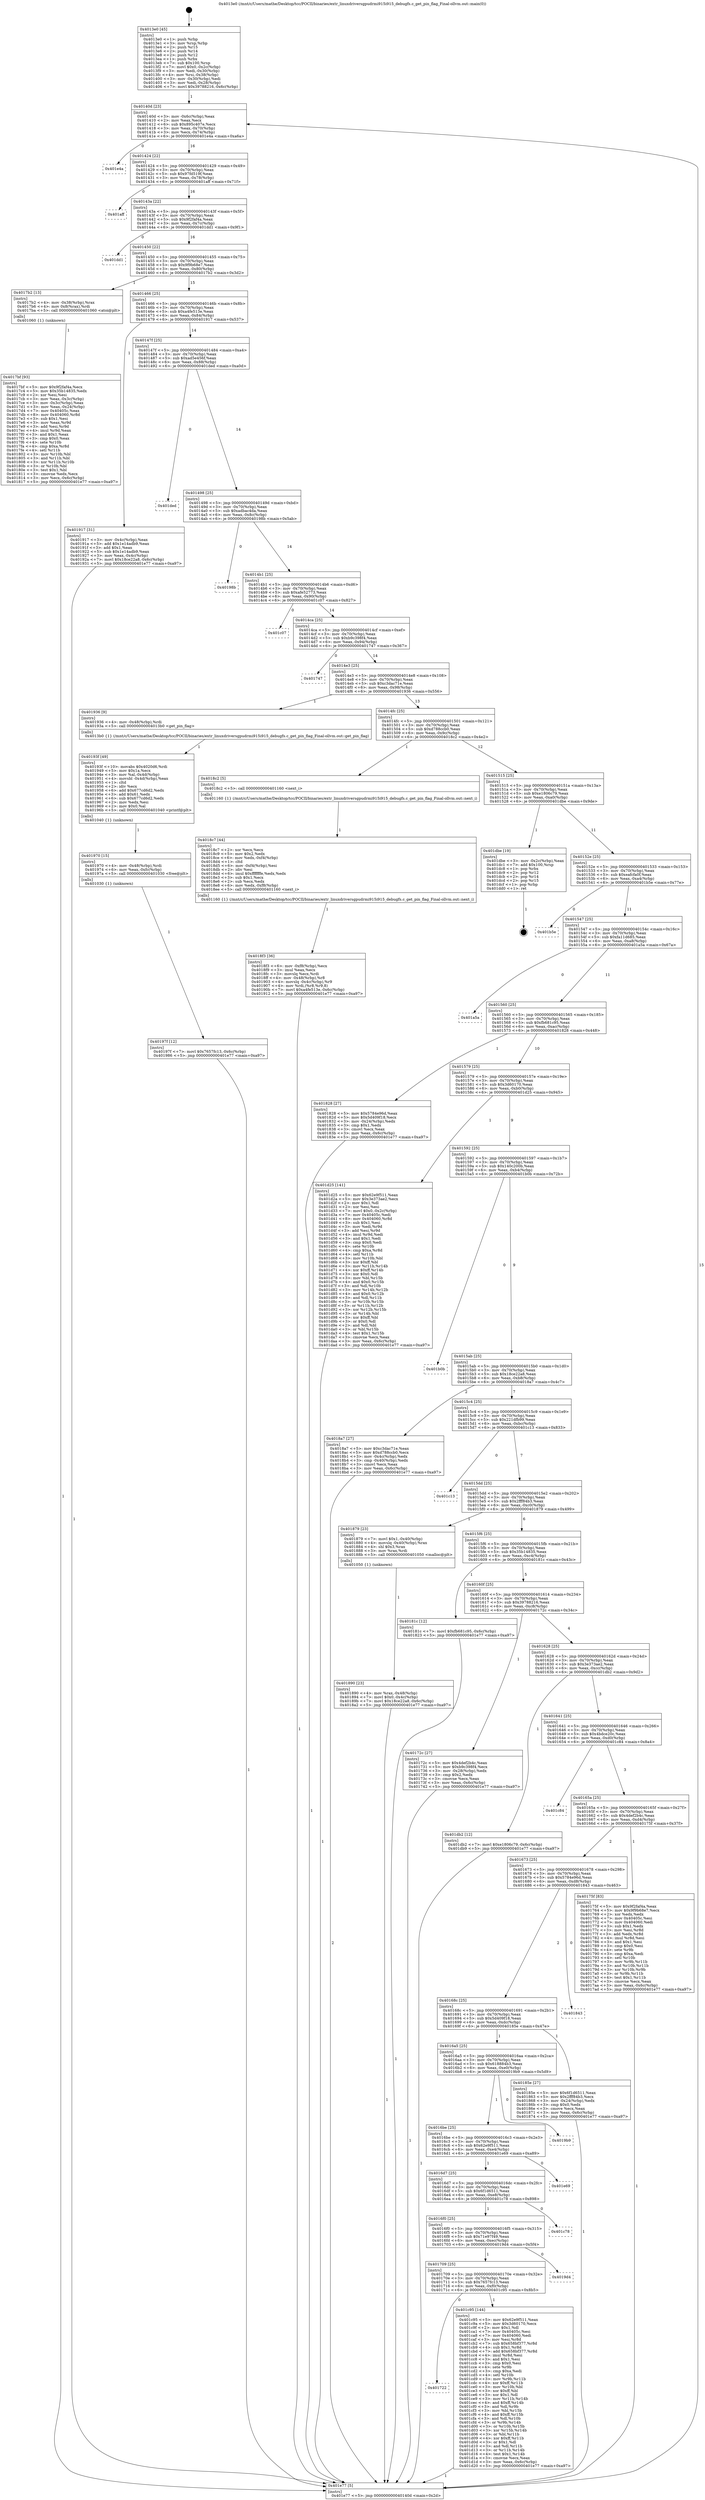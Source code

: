 digraph "0x4013e0" {
  label = "0x4013e0 (/mnt/c/Users/mathe/Desktop/tcc/POCII/binaries/extr_linuxdriversgpudrmi915i915_debugfs.c_get_pin_flag_Final-ollvm.out::main(0))"
  labelloc = "t"
  node[shape=record]

  Entry [label="",width=0.3,height=0.3,shape=circle,fillcolor=black,style=filled]
  "0x40140d" [label="{
     0x40140d [23]\l
     | [instrs]\l
     &nbsp;&nbsp;0x40140d \<+3\>: mov -0x6c(%rbp),%eax\l
     &nbsp;&nbsp;0x401410 \<+2\>: mov %eax,%ecx\l
     &nbsp;&nbsp;0x401412 \<+6\>: sub $0x895c407e,%ecx\l
     &nbsp;&nbsp;0x401418 \<+3\>: mov %eax,-0x70(%rbp)\l
     &nbsp;&nbsp;0x40141b \<+3\>: mov %ecx,-0x74(%rbp)\l
     &nbsp;&nbsp;0x40141e \<+6\>: je 0000000000401e4a \<main+0xa6a\>\l
  }"]
  "0x401e4a" [label="{
     0x401e4a\l
  }", style=dashed]
  "0x401424" [label="{
     0x401424 [22]\l
     | [instrs]\l
     &nbsp;&nbsp;0x401424 \<+5\>: jmp 0000000000401429 \<main+0x49\>\l
     &nbsp;&nbsp;0x401429 \<+3\>: mov -0x70(%rbp),%eax\l
     &nbsp;&nbsp;0x40142c \<+5\>: sub $0x97fd519f,%eax\l
     &nbsp;&nbsp;0x401431 \<+3\>: mov %eax,-0x78(%rbp)\l
     &nbsp;&nbsp;0x401434 \<+6\>: je 0000000000401aff \<main+0x71f\>\l
  }"]
  Exit [label="",width=0.3,height=0.3,shape=circle,fillcolor=black,style=filled,peripheries=2]
  "0x401aff" [label="{
     0x401aff\l
  }", style=dashed]
  "0x40143a" [label="{
     0x40143a [22]\l
     | [instrs]\l
     &nbsp;&nbsp;0x40143a \<+5\>: jmp 000000000040143f \<main+0x5f\>\l
     &nbsp;&nbsp;0x40143f \<+3\>: mov -0x70(%rbp),%eax\l
     &nbsp;&nbsp;0x401442 \<+5\>: sub $0x9f2faf4a,%eax\l
     &nbsp;&nbsp;0x401447 \<+3\>: mov %eax,-0x7c(%rbp)\l
     &nbsp;&nbsp;0x40144a \<+6\>: je 0000000000401dd1 \<main+0x9f1\>\l
  }"]
  "0x401722" [label="{
     0x401722\l
  }", style=dashed]
  "0x401dd1" [label="{
     0x401dd1\l
  }", style=dashed]
  "0x401450" [label="{
     0x401450 [22]\l
     | [instrs]\l
     &nbsp;&nbsp;0x401450 \<+5\>: jmp 0000000000401455 \<main+0x75\>\l
     &nbsp;&nbsp;0x401455 \<+3\>: mov -0x70(%rbp),%eax\l
     &nbsp;&nbsp;0x401458 \<+5\>: sub $0x9f9b68e7,%eax\l
     &nbsp;&nbsp;0x40145d \<+3\>: mov %eax,-0x80(%rbp)\l
     &nbsp;&nbsp;0x401460 \<+6\>: je 00000000004017b2 \<main+0x3d2\>\l
  }"]
  "0x401c95" [label="{
     0x401c95 [144]\l
     | [instrs]\l
     &nbsp;&nbsp;0x401c95 \<+5\>: mov $0x62e9f511,%eax\l
     &nbsp;&nbsp;0x401c9a \<+5\>: mov $0x3d60170,%ecx\l
     &nbsp;&nbsp;0x401c9f \<+2\>: mov $0x1,%dl\l
     &nbsp;&nbsp;0x401ca1 \<+7\>: mov 0x40405c,%esi\l
     &nbsp;&nbsp;0x401ca8 \<+7\>: mov 0x404060,%edi\l
     &nbsp;&nbsp;0x401caf \<+3\>: mov %esi,%r8d\l
     &nbsp;&nbsp;0x401cb2 \<+7\>: sub $0x658bf377,%r8d\l
     &nbsp;&nbsp;0x401cb9 \<+4\>: sub $0x1,%r8d\l
     &nbsp;&nbsp;0x401cbd \<+7\>: add $0x658bf377,%r8d\l
     &nbsp;&nbsp;0x401cc4 \<+4\>: imul %r8d,%esi\l
     &nbsp;&nbsp;0x401cc8 \<+3\>: and $0x1,%esi\l
     &nbsp;&nbsp;0x401ccb \<+3\>: cmp $0x0,%esi\l
     &nbsp;&nbsp;0x401cce \<+4\>: sete %r9b\l
     &nbsp;&nbsp;0x401cd2 \<+3\>: cmp $0xa,%edi\l
     &nbsp;&nbsp;0x401cd5 \<+4\>: setl %r10b\l
     &nbsp;&nbsp;0x401cd9 \<+3\>: mov %r9b,%r11b\l
     &nbsp;&nbsp;0x401cdc \<+4\>: xor $0xff,%r11b\l
     &nbsp;&nbsp;0x401ce0 \<+3\>: mov %r10b,%bl\l
     &nbsp;&nbsp;0x401ce3 \<+3\>: xor $0xff,%bl\l
     &nbsp;&nbsp;0x401ce6 \<+3\>: xor $0x1,%dl\l
     &nbsp;&nbsp;0x401ce9 \<+3\>: mov %r11b,%r14b\l
     &nbsp;&nbsp;0x401cec \<+4\>: and $0xff,%r14b\l
     &nbsp;&nbsp;0x401cf0 \<+3\>: and %dl,%r9b\l
     &nbsp;&nbsp;0x401cf3 \<+3\>: mov %bl,%r15b\l
     &nbsp;&nbsp;0x401cf6 \<+4\>: and $0xff,%r15b\l
     &nbsp;&nbsp;0x401cfa \<+3\>: and %dl,%r10b\l
     &nbsp;&nbsp;0x401cfd \<+3\>: or %r9b,%r14b\l
     &nbsp;&nbsp;0x401d00 \<+3\>: or %r10b,%r15b\l
     &nbsp;&nbsp;0x401d03 \<+3\>: xor %r15b,%r14b\l
     &nbsp;&nbsp;0x401d06 \<+3\>: or %bl,%r11b\l
     &nbsp;&nbsp;0x401d09 \<+4\>: xor $0xff,%r11b\l
     &nbsp;&nbsp;0x401d0d \<+3\>: or $0x1,%dl\l
     &nbsp;&nbsp;0x401d10 \<+3\>: and %dl,%r11b\l
     &nbsp;&nbsp;0x401d13 \<+3\>: or %r11b,%r14b\l
     &nbsp;&nbsp;0x401d16 \<+4\>: test $0x1,%r14b\l
     &nbsp;&nbsp;0x401d1a \<+3\>: cmovne %ecx,%eax\l
     &nbsp;&nbsp;0x401d1d \<+3\>: mov %eax,-0x6c(%rbp)\l
     &nbsp;&nbsp;0x401d20 \<+5\>: jmp 0000000000401e77 \<main+0xa97\>\l
  }"]
  "0x4017b2" [label="{
     0x4017b2 [13]\l
     | [instrs]\l
     &nbsp;&nbsp;0x4017b2 \<+4\>: mov -0x38(%rbp),%rax\l
     &nbsp;&nbsp;0x4017b6 \<+4\>: mov 0x8(%rax),%rdi\l
     &nbsp;&nbsp;0x4017ba \<+5\>: call 0000000000401060 \<atoi@plt\>\l
     | [calls]\l
     &nbsp;&nbsp;0x401060 \{1\} (unknown)\l
  }"]
  "0x401466" [label="{
     0x401466 [25]\l
     | [instrs]\l
     &nbsp;&nbsp;0x401466 \<+5\>: jmp 000000000040146b \<main+0x8b\>\l
     &nbsp;&nbsp;0x40146b \<+3\>: mov -0x70(%rbp),%eax\l
     &nbsp;&nbsp;0x40146e \<+5\>: sub $0xa4fe513e,%eax\l
     &nbsp;&nbsp;0x401473 \<+6\>: mov %eax,-0x84(%rbp)\l
     &nbsp;&nbsp;0x401479 \<+6\>: je 0000000000401917 \<main+0x537\>\l
  }"]
  "0x401709" [label="{
     0x401709 [25]\l
     | [instrs]\l
     &nbsp;&nbsp;0x401709 \<+5\>: jmp 000000000040170e \<main+0x32e\>\l
     &nbsp;&nbsp;0x40170e \<+3\>: mov -0x70(%rbp),%eax\l
     &nbsp;&nbsp;0x401711 \<+5\>: sub $0x7657fc13,%eax\l
     &nbsp;&nbsp;0x401716 \<+6\>: mov %eax,-0xf0(%rbp)\l
     &nbsp;&nbsp;0x40171c \<+6\>: je 0000000000401c95 \<main+0x8b5\>\l
  }"]
  "0x401917" [label="{
     0x401917 [31]\l
     | [instrs]\l
     &nbsp;&nbsp;0x401917 \<+3\>: mov -0x4c(%rbp),%eax\l
     &nbsp;&nbsp;0x40191a \<+5\>: add $0x1e14adb9,%eax\l
     &nbsp;&nbsp;0x40191f \<+3\>: add $0x1,%eax\l
     &nbsp;&nbsp;0x401922 \<+5\>: sub $0x1e14adb9,%eax\l
     &nbsp;&nbsp;0x401927 \<+3\>: mov %eax,-0x4c(%rbp)\l
     &nbsp;&nbsp;0x40192a \<+7\>: movl $0x18ce22a8,-0x6c(%rbp)\l
     &nbsp;&nbsp;0x401931 \<+5\>: jmp 0000000000401e77 \<main+0xa97\>\l
  }"]
  "0x40147f" [label="{
     0x40147f [25]\l
     | [instrs]\l
     &nbsp;&nbsp;0x40147f \<+5\>: jmp 0000000000401484 \<main+0xa4\>\l
     &nbsp;&nbsp;0x401484 \<+3\>: mov -0x70(%rbp),%eax\l
     &nbsp;&nbsp;0x401487 \<+5\>: sub $0xad5e456f,%eax\l
     &nbsp;&nbsp;0x40148c \<+6\>: mov %eax,-0x88(%rbp)\l
     &nbsp;&nbsp;0x401492 \<+6\>: je 0000000000401ded \<main+0xa0d\>\l
  }"]
  "0x4019d4" [label="{
     0x4019d4\l
  }", style=dashed]
  "0x401ded" [label="{
     0x401ded\l
  }", style=dashed]
  "0x401498" [label="{
     0x401498 [25]\l
     | [instrs]\l
     &nbsp;&nbsp;0x401498 \<+5\>: jmp 000000000040149d \<main+0xbd\>\l
     &nbsp;&nbsp;0x40149d \<+3\>: mov -0x70(%rbp),%eax\l
     &nbsp;&nbsp;0x4014a0 \<+5\>: sub $0xadbac4da,%eax\l
     &nbsp;&nbsp;0x4014a5 \<+6\>: mov %eax,-0x8c(%rbp)\l
     &nbsp;&nbsp;0x4014ab \<+6\>: je 000000000040198b \<main+0x5ab\>\l
  }"]
  "0x4016f0" [label="{
     0x4016f0 [25]\l
     | [instrs]\l
     &nbsp;&nbsp;0x4016f0 \<+5\>: jmp 00000000004016f5 \<main+0x315\>\l
     &nbsp;&nbsp;0x4016f5 \<+3\>: mov -0x70(%rbp),%eax\l
     &nbsp;&nbsp;0x4016f8 \<+5\>: sub $0x71e97f49,%eax\l
     &nbsp;&nbsp;0x4016fd \<+6\>: mov %eax,-0xec(%rbp)\l
     &nbsp;&nbsp;0x401703 \<+6\>: je 00000000004019d4 \<main+0x5f4\>\l
  }"]
  "0x40198b" [label="{
     0x40198b\l
  }", style=dashed]
  "0x4014b1" [label="{
     0x4014b1 [25]\l
     | [instrs]\l
     &nbsp;&nbsp;0x4014b1 \<+5\>: jmp 00000000004014b6 \<main+0xd6\>\l
     &nbsp;&nbsp;0x4014b6 \<+3\>: mov -0x70(%rbp),%eax\l
     &nbsp;&nbsp;0x4014b9 \<+5\>: sub $0xafe52773,%eax\l
     &nbsp;&nbsp;0x4014be \<+6\>: mov %eax,-0x90(%rbp)\l
     &nbsp;&nbsp;0x4014c4 \<+6\>: je 0000000000401c07 \<main+0x827\>\l
  }"]
  "0x401c78" [label="{
     0x401c78\l
  }", style=dashed]
  "0x401c07" [label="{
     0x401c07\l
  }", style=dashed]
  "0x4014ca" [label="{
     0x4014ca [25]\l
     | [instrs]\l
     &nbsp;&nbsp;0x4014ca \<+5\>: jmp 00000000004014cf \<main+0xef\>\l
     &nbsp;&nbsp;0x4014cf \<+3\>: mov -0x70(%rbp),%eax\l
     &nbsp;&nbsp;0x4014d2 \<+5\>: sub $0xb9c398f4,%eax\l
     &nbsp;&nbsp;0x4014d7 \<+6\>: mov %eax,-0x94(%rbp)\l
     &nbsp;&nbsp;0x4014dd \<+6\>: je 0000000000401747 \<main+0x367\>\l
  }"]
  "0x4016d7" [label="{
     0x4016d7 [25]\l
     | [instrs]\l
     &nbsp;&nbsp;0x4016d7 \<+5\>: jmp 00000000004016dc \<main+0x2fc\>\l
     &nbsp;&nbsp;0x4016dc \<+3\>: mov -0x70(%rbp),%eax\l
     &nbsp;&nbsp;0x4016df \<+5\>: sub $0x6f1d6511,%eax\l
     &nbsp;&nbsp;0x4016e4 \<+6\>: mov %eax,-0xe8(%rbp)\l
     &nbsp;&nbsp;0x4016ea \<+6\>: je 0000000000401c78 \<main+0x898\>\l
  }"]
  "0x401747" [label="{
     0x401747\l
  }", style=dashed]
  "0x4014e3" [label="{
     0x4014e3 [25]\l
     | [instrs]\l
     &nbsp;&nbsp;0x4014e3 \<+5\>: jmp 00000000004014e8 \<main+0x108\>\l
     &nbsp;&nbsp;0x4014e8 \<+3\>: mov -0x70(%rbp),%eax\l
     &nbsp;&nbsp;0x4014eb \<+5\>: sub $0xc3dac71e,%eax\l
     &nbsp;&nbsp;0x4014f0 \<+6\>: mov %eax,-0x98(%rbp)\l
     &nbsp;&nbsp;0x4014f6 \<+6\>: je 0000000000401936 \<main+0x556\>\l
  }"]
  "0x401e69" [label="{
     0x401e69\l
  }", style=dashed]
  "0x401936" [label="{
     0x401936 [9]\l
     | [instrs]\l
     &nbsp;&nbsp;0x401936 \<+4\>: mov -0x48(%rbp),%rdi\l
     &nbsp;&nbsp;0x40193a \<+5\>: call 00000000004013b0 \<get_pin_flag\>\l
     | [calls]\l
     &nbsp;&nbsp;0x4013b0 \{1\} (/mnt/c/Users/mathe/Desktop/tcc/POCII/binaries/extr_linuxdriversgpudrmi915i915_debugfs.c_get_pin_flag_Final-ollvm.out::get_pin_flag)\l
  }"]
  "0x4014fc" [label="{
     0x4014fc [25]\l
     | [instrs]\l
     &nbsp;&nbsp;0x4014fc \<+5\>: jmp 0000000000401501 \<main+0x121\>\l
     &nbsp;&nbsp;0x401501 \<+3\>: mov -0x70(%rbp),%eax\l
     &nbsp;&nbsp;0x401504 \<+5\>: sub $0xd788ccb0,%eax\l
     &nbsp;&nbsp;0x401509 \<+6\>: mov %eax,-0x9c(%rbp)\l
     &nbsp;&nbsp;0x40150f \<+6\>: je 00000000004018c2 \<main+0x4e2\>\l
  }"]
  "0x4016be" [label="{
     0x4016be [25]\l
     | [instrs]\l
     &nbsp;&nbsp;0x4016be \<+5\>: jmp 00000000004016c3 \<main+0x2e3\>\l
     &nbsp;&nbsp;0x4016c3 \<+3\>: mov -0x70(%rbp),%eax\l
     &nbsp;&nbsp;0x4016c6 \<+5\>: sub $0x62e9f511,%eax\l
     &nbsp;&nbsp;0x4016cb \<+6\>: mov %eax,-0xe4(%rbp)\l
     &nbsp;&nbsp;0x4016d1 \<+6\>: je 0000000000401e69 \<main+0xa89\>\l
  }"]
  "0x4018c2" [label="{
     0x4018c2 [5]\l
     | [instrs]\l
     &nbsp;&nbsp;0x4018c2 \<+5\>: call 0000000000401160 \<next_i\>\l
     | [calls]\l
     &nbsp;&nbsp;0x401160 \{1\} (/mnt/c/Users/mathe/Desktop/tcc/POCII/binaries/extr_linuxdriversgpudrmi915i915_debugfs.c_get_pin_flag_Final-ollvm.out::next_i)\l
  }"]
  "0x401515" [label="{
     0x401515 [25]\l
     | [instrs]\l
     &nbsp;&nbsp;0x401515 \<+5\>: jmp 000000000040151a \<main+0x13a\>\l
     &nbsp;&nbsp;0x40151a \<+3\>: mov -0x70(%rbp),%eax\l
     &nbsp;&nbsp;0x40151d \<+5\>: sub $0xe1806c79,%eax\l
     &nbsp;&nbsp;0x401522 \<+6\>: mov %eax,-0xa0(%rbp)\l
     &nbsp;&nbsp;0x401528 \<+6\>: je 0000000000401dbe \<main+0x9de\>\l
  }"]
  "0x4019b9" [label="{
     0x4019b9\l
  }", style=dashed]
  "0x401dbe" [label="{
     0x401dbe [19]\l
     | [instrs]\l
     &nbsp;&nbsp;0x401dbe \<+3\>: mov -0x2c(%rbp),%eax\l
     &nbsp;&nbsp;0x401dc1 \<+7\>: add $0x100,%rsp\l
     &nbsp;&nbsp;0x401dc8 \<+1\>: pop %rbx\l
     &nbsp;&nbsp;0x401dc9 \<+2\>: pop %r12\l
     &nbsp;&nbsp;0x401dcb \<+2\>: pop %r14\l
     &nbsp;&nbsp;0x401dcd \<+2\>: pop %r15\l
     &nbsp;&nbsp;0x401dcf \<+1\>: pop %rbp\l
     &nbsp;&nbsp;0x401dd0 \<+1\>: ret\l
  }"]
  "0x40152e" [label="{
     0x40152e [25]\l
     | [instrs]\l
     &nbsp;&nbsp;0x40152e \<+5\>: jmp 0000000000401533 \<main+0x153\>\l
     &nbsp;&nbsp;0x401533 \<+3\>: mov -0x70(%rbp),%eax\l
     &nbsp;&nbsp;0x401536 \<+5\>: sub $0xeafcfa0f,%eax\l
     &nbsp;&nbsp;0x40153b \<+6\>: mov %eax,-0xa4(%rbp)\l
     &nbsp;&nbsp;0x401541 \<+6\>: je 0000000000401b5e \<main+0x77e\>\l
  }"]
  "0x40197f" [label="{
     0x40197f [12]\l
     | [instrs]\l
     &nbsp;&nbsp;0x40197f \<+7\>: movl $0x7657fc13,-0x6c(%rbp)\l
     &nbsp;&nbsp;0x401986 \<+5\>: jmp 0000000000401e77 \<main+0xa97\>\l
  }"]
  "0x401b5e" [label="{
     0x401b5e\l
  }", style=dashed]
  "0x401547" [label="{
     0x401547 [25]\l
     | [instrs]\l
     &nbsp;&nbsp;0x401547 \<+5\>: jmp 000000000040154c \<main+0x16c\>\l
     &nbsp;&nbsp;0x40154c \<+3\>: mov -0x70(%rbp),%eax\l
     &nbsp;&nbsp;0x40154f \<+5\>: sub $0xfa11d685,%eax\l
     &nbsp;&nbsp;0x401554 \<+6\>: mov %eax,-0xa8(%rbp)\l
     &nbsp;&nbsp;0x40155a \<+6\>: je 0000000000401a5a \<main+0x67a\>\l
  }"]
  "0x401970" [label="{
     0x401970 [15]\l
     | [instrs]\l
     &nbsp;&nbsp;0x401970 \<+4\>: mov -0x48(%rbp),%rdi\l
     &nbsp;&nbsp;0x401974 \<+6\>: mov %eax,-0xfc(%rbp)\l
     &nbsp;&nbsp;0x40197a \<+5\>: call 0000000000401030 \<free@plt\>\l
     | [calls]\l
     &nbsp;&nbsp;0x401030 \{1\} (unknown)\l
  }"]
  "0x401a5a" [label="{
     0x401a5a\l
  }", style=dashed]
  "0x401560" [label="{
     0x401560 [25]\l
     | [instrs]\l
     &nbsp;&nbsp;0x401560 \<+5\>: jmp 0000000000401565 \<main+0x185\>\l
     &nbsp;&nbsp;0x401565 \<+3\>: mov -0x70(%rbp),%eax\l
     &nbsp;&nbsp;0x401568 \<+5\>: sub $0xfb681c95,%eax\l
     &nbsp;&nbsp;0x40156d \<+6\>: mov %eax,-0xac(%rbp)\l
     &nbsp;&nbsp;0x401573 \<+6\>: je 0000000000401828 \<main+0x448\>\l
  }"]
  "0x40193f" [label="{
     0x40193f [49]\l
     | [instrs]\l
     &nbsp;&nbsp;0x40193f \<+10\>: movabs $0x4020d6,%rdi\l
     &nbsp;&nbsp;0x401949 \<+5\>: mov $0x1a,%ecx\l
     &nbsp;&nbsp;0x40194e \<+3\>: mov %al,-0x4d(%rbp)\l
     &nbsp;&nbsp;0x401951 \<+4\>: movsbl -0x4d(%rbp),%eax\l
     &nbsp;&nbsp;0x401955 \<+1\>: cltd\l
     &nbsp;&nbsp;0x401956 \<+2\>: idiv %ecx\l
     &nbsp;&nbsp;0x401958 \<+6\>: add $0x677cd6d2,%edx\l
     &nbsp;&nbsp;0x40195e \<+3\>: add $0x61,%edx\l
     &nbsp;&nbsp;0x401961 \<+6\>: sub $0x677cd6d2,%edx\l
     &nbsp;&nbsp;0x401967 \<+2\>: mov %edx,%esi\l
     &nbsp;&nbsp;0x401969 \<+2\>: mov $0x0,%al\l
     &nbsp;&nbsp;0x40196b \<+5\>: call 0000000000401040 \<printf@plt\>\l
     | [calls]\l
     &nbsp;&nbsp;0x401040 \{1\} (unknown)\l
  }"]
  "0x401828" [label="{
     0x401828 [27]\l
     | [instrs]\l
     &nbsp;&nbsp;0x401828 \<+5\>: mov $0x5784e96d,%eax\l
     &nbsp;&nbsp;0x40182d \<+5\>: mov $0x5d409f18,%ecx\l
     &nbsp;&nbsp;0x401832 \<+3\>: mov -0x24(%rbp),%edx\l
     &nbsp;&nbsp;0x401835 \<+3\>: cmp $0x1,%edx\l
     &nbsp;&nbsp;0x401838 \<+3\>: cmovl %ecx,%eax\l
     &nbsp;&nbsp;0x40183b \<+3\>: mov %eax,-0x6c(%rbp)\l
     &nbsp;&nbsp;0x40183e \<+5\>: jmp 0000000000401e77 \<main+0xa97\>\l
  }"]
  "0x401579" [label="{
     0x401579 [25]\l
     | [instrs]\l
     &nbsp;&nbsp;0x401579 \<+5\>: jmp 000000000040157e \<main+0x19e\>\l
     &nbsp;&nbsp;0x40157e \<+3\>: mov -0x70(%rbp),%eax\l
     &nbsp;&nbsp;0x401581 \<+5\>: sub $0x3d60170,%eax\l
     &nbsp;&nbsp;0x401586 \<+6\>: mov %eax,-0xb0(%rbp)\l
     &nbsp;&nbsp;0x40158c \<+6\>: je 0000000000401d25 \<main+0x945\>\l
  }"]
  "0x4018f3" [label="{
     0x4018f3 [36]\l
     | [instrs]\l
     &nbsp;&nbsp;0x4018f3 \<+6\>: mov -0xf8(%rbp),%ecx\l
     &nbsp;&nbsp;0x4018f9 \<+3\>: imul %eax,%ecx\l
     &nbsp;&nbsp;0x4018fc \<+3\>: movslq %ecx,%rdi\l
     &nbsp;&nbsp;0x4018ff \<+4\>: mov -0x48(%rbp),%r8\l
     &nbsp;&nbsp;0x401903 \<+4\>: movslq -0x4c(%rbp),%r9\l
     &nbsp;&nbsp;0x401907 \<+4\>: mov %rdi,(%r8,%r9,8)\l
     &nbsp;&nbsp;0x40190b \<+7\>: movl $0xa4fe513e,-0x6c(%rbp)\l
     &nbsp;&nbsp;0x401912 \<+5\>: jmp 0000000000401e77 \<main+0xa97\>\l
  }"]
  "0x401d25" [label="{
     0x401d25 [141]\l
     | [instrs]\l
     &nbsp;&nbsp;0x401d25 \<+5\>: mov $0x62e9f511,%eax\l
     &nbsp;&nbsp;0x401d2a \<+5\>: mov $0x3e373ae2,%ecx\l
     &nbsp;&nbsp;0x401d2f \<+2\>: mov $0x1,%dl\l
     &nbsp;&nbsp;0x401d31 \<+2\>: xor %esi,%esi\l
     &nbsp;&nbsp;0x401d33 \<+7\>: movl $0x0,-0x2c(%rbp)\l
     &nbsp;&nbsp;0x401d3a \<+7\>: mov 0x40405c,%edi\l
     &nbsp;&nbsp;0x401d41 \<+8\>: mov 0x404060,%r8d\l
     &nbsp;&nbsp;0x401d49 \<+3\>: sub $0x1,%esi\l
     &nbsp;&nbsp;0x401d4c \<+3\>: mov %edi,%r9d\l
     &nbsp;&nbsp;0x401d4f \<+3\>: add %esi,%r9d\l
     &nbsp;&nbsp;0x401d52 \<+4\>: imul %r9d,%edi\l
     &nbsp;&nbsp;0x401d56 \<+3\>: and $0x1,%edi\l
     &nbsp;&nbsp;0x401d59 \<+3\>: cmp $0x0,%edi\l
     &nbsp;&nbsp;0x401d5c \<+4\>: sete %r10b\l
     &nbsp;&nbsp;0x401d60 \<+4\>: cmp $0xa,%r8d\l
     &nbsp;&nbsp;0x401d64 \<+4\>: setl %r11b\l
     &nbsp;&nbsp;0x401d68 \<+3\>: mov %r10b,%bl\l
     &nbsp;&nbsp;0x401d6b \<+3\>: xor $0xff,%bl\l
     &nbsp;&nbsp;0x401d6e \<+3\>: mov %r11b,%r14b\l
     &nbsp;&nbsp;0x401d71 \<+4\>: xor $0xff,%r14b\l
     &nbsp;&nbsp;0x401d75 \<+3\>: xor $0x0,%dl\l
     &nbsp;&nbsp;0x401d78 \<+3\>: mov %bl,%r15b\l
     &nbsp;&nbsp;0x401d7b \<+4\>: and $0x0,%r15b\l
     &nbsp;&nbsp;0x401d7f \<+3\>: and %dl,%r10b\l
     &nbsp;&nbsp;0x401d82 \<+3\>: mov %r14b,%r12b\l
     &nbsp;&nbsp;0x401d85 \<+4\>: and $0x0,%r12b\l
     &nbsp;&nbsp;0x401d89 \<+3\>: and %dl,%r11b\l
     &nbsp;&nbsp;0x401d8c \<+3\>: or %r10b,%r15b\l
     &nbsp;&nbsp;0x401d8f \<+3\>: or %r11b,%r12b\l
     &nbsp;&nbsp;0x401d92 \<+3\>: xor %r12b,%r15b\l
     &nbsp;&nbsp;0x401d95 \<+3\>: or %r14b,%bl\l
     &nbsp;&nbsp;0x401d98 \<+3\>: xor $0xff,%bl\l
     &nbsp;&nbsp;0x401d9b \<+3\>: or $0x0,%dl\l
     &nbsp;&nbsp;0x401d9e \<+2\>: and %dl,%bl\l
     &nbsp;&nbsp;0x401da0 \<+3\>: or %bl,%r15b\l
     &nbsp;&nbsp;0x401da3 \<+4\>: test $0x1,%r15b\l
     &nbsp;&nbsp;0x401da7 \<+3\>: cmovne %ecx,%eax\l
     &nbsp;&nbsp;0x401daa \<+3\>: mov %eax,-0x6c(%rbp)\l
     &nbsp;&nbsp;0x401dad \<+5\>: jmp 0000000000401e77 \<main+0xa97\>\l
  }"]
  "0x401592" [label="{
     0x401592 [25]\l
     | [instrs]\l
     &nbsp;&nbsp;0x401592 \<+5\>: jmp 0000000000401597 \<main+0x1b7\>\l
     &nbsp;&nbsp;0x401597 \<+3\>: mov -0x70(%rbp),%eax\l
     &nbsp;&nbsp;0x40159a \<+5\>: sub $0x140c200b,%eax\l
     &nbsp;&nbsp;0x40159f \<+6\>: mov %eax,-0xb4(%rbp)\l
     &nbsp;&nbsp;0x4015a5 \<+6\>: je 0000000000401b0b \<main+0x72b\>\l
  }"]
  "0x4018c7" [label="{
     0x4018c7 [44]\l
     | [instrs]\l
     &nbsp;&nbsp;0x4018c7 \<+2\>: xor %ecx,%ecx\l
     &nbsp;&nbsp;0x4018c9 \<+5\>: mov $0x2,%edx\l
     &nbsp;&nbsp;0x4018ce \<+6\>: mov %edx,-0xf4(%rbp)\l
     &nbsp;&nbsp;0x4018d4 \<+1\>: cltd\l
     &nbsp;&nbsp;0x4018d5 \<+6\>: mov -0xf4(%rbp),%esi\l
     &nbsp;&nbsp;0x4018db \<+2\>: idiv %esi\l
     &nbsp;&nbsp;0x4018dd \<+6\>: imul $0xfffffffe,%edx,%edx\l
     &nbsp;&nbsp;0x4018e3 \<+3\>: sub $0x1,%ecx\l
     &nbsp;&nbsp;0x4018e6 \<+2\>: sub %ecx,%edx\l
     &nbsp;&nbsp;0x4018e8 \<+6\>: mov %edx,-0xf8(%rbp)\l
     &nbsp;&nbsp;0x4018ee \<+5\>: call 0000000000401160 \<next_i\>\l
     | [calls]\l
     &nbsp;&nbsp;0x401160 \{1\} (/mnt/c/Users/mathe/Desktop/tcc/POCII/binaries/extr_linuxdriversgpudrmi915i915_debugfs.c_get_pin_flag_Final-ollvm.out::next_i)\l
  }"]
  "0x401b0b" [label="{
     0x401b0b\l
  }", style=dashed]
  "0x4015ab" [label="{
     0x4015ab [25]\l
     | [instrs]\l
     &nbsp;&nbsp;0x4015ab \<+5\>: jmp 00000000004015b0 \<main+0x1d0\>\l
     &nbsp;&nbsp;0x4015b0 \<+3\>: mov -0x70(%rbp),%eax\l
     &nbsp;&nbsp;0x4015b3 \<+5\>: sub $0x18ce22a8,%eax\l
     &nbsp;&nbsp;0x4015b8 \<+6\>: mov %eax,-0xb8(%rbp)\l
     &nbsp;&nbsp;0x4015be \<+6\>: je 00000000004018a7 \<main+0x4c7\>\l
  }"]
  "0x401890" [label="{
     0x401890 [23]\l
     | [instrs]\l
     &nbsp;&nbsp;0x401890 \<+4\>: mov %rax,-0x48(%rbp)\l
     &nbsp;&nbsp;0x401894 \<+7\>: movl $0x0,-0x4c(%rbp)\l
     &nbsp;&nbsp;0x40189b \<+7\>: movl $0x18ce22a8,-0x6c(%rbp)\l
     &nbsp;&nbsp;0x4018a2 \<+5\>: jmp 0000000000401e77 \<main+0xa97\>\l
  }"]
  "0x4018a7" [label="{
     0x4018a7 [27]\l
     | [instrs]\l
     &nbsp;&nbsp;0x4018a7 \<+5\>: mov $0xc3dac71e,%eax\l
     &nbsp;&nbsp;0x4018ac \<+5\>: mov $0xd788ccb0,%ecx\l
     &nbsp;&nbsp;0x4018b1 \<+3\>: mov -0x4c(%rbp),%edx\l
     &nbsp;&nbsp;0x4018b4 \<+3\>: cmp -0x40(%rbp),%edx\l
     &nbsp;&nbsp;0x4018b7 \<+3\>: cmovl %ecx,%eax\l
     &nbsp;&nbsp;0x4018ba \<+3\>: mov %eax,-0x6c(%rbp)\l
     &nbsp;&nbsp;0x4018bd \<+5\>: jmp 0000000000401e77 \<main+0xa97\>\l
  }"]
  "0x4015c4" [label="{
     0x4015c4 [25]\l
     | [instrs]\l
     &nbsp;&nbsp;0x4015c4 \<+5\>: jmp 00000000004015c9 \<main+0x1e9\>\l
     &nbsp;&nbsp;0x4015c9 \<+3\>: mov -0x70(%rbp),%eax\l
     &nbsp;&nbsp;0x4015cc \<+5\>: sub $0x221dfb99,%eax\l
     &nbsp;&nbsp;0x4015d1 \<+6\>: mov %eax,-0xbc(%rbp)\l
     &nbsp;&nbsp;0x4015d7 \<+6\>: je 0000000000401c13 \<main+0x833\>\l
  }"]
  "0x4016a5" [label="{
     0x4016a5 [25]\l
     | [instrs]\l
     &nbsp;&nbsp;0x4016a5 \<+5\>: jmp 00000000004016aa \<main+0x2ca\>\l
     &nbsp;&nbsp;0x4016aa \<+3\>: mov -0x70(%rbp),%eax\l
     &nbsp;&nbsp;0x4016ad \<+5\>: sub $0x618884b3,%eax\l
     &nbsp;&nbsp;0x4016b2 \<+6\>: mov %eax,-0xe0(%rbp)\l
     &nbsp;&nbsp;0x4016b8 \<+6\>: je 00000000004019b9 \<main+0x5d9\>\l
  }"]
  "0x401c13" [label="{
     0x401c13\l
  }", style=dashed]
  "0x4015dd" [label="{
     0x4015dd [25]\l
     | [instrs]\l
     &nbsp;&nbsp;0x4015dd \<+5\>: jmp 00000000004015e2 \<main+0x202\>\l
     &nbsp;&nbsp;0x4015e2 \<+3\>: mov -0x70(%rbp),%eax\l
     &nbsp;&nbsp;0x4015e5 \<+5\>: sub $0x2fff84b3,%eax\l
     &nbsp;&nbsp;0x4015ea \<+6\>: mov %eax,-0xc0(%rbp)\l
     &nbsp;&nbsp;0x4015f0 \<+6\>: je 0000000000401879 \<main+0x499\>\l
  }"]
  "0x40185e" [label="{
     0x40185e [27]\l
     | [instrs]\l
     &nbsp;&nbsp;0x40185e \<+5\>: mov $0x6f1d6511,%eax\l
     &nbsp;&nbsp;0x401863 \<+5\>: mov $0x2fff84b3,%ecx\l
     &nbsp;&nbsp;0x401868 \<+3\>: mov -0x24(%rbp),%edx\l
     &nbsp;&nbsp;0x40186b \<+3\>: cmp $0x0,%edx\l
     &nbsp;&nbsp;0x40186e \<+3\>: cmove %ecx,%eax\l
     &nbsp;&nbsp;0x401871 \<+3\>: mov %eax,-0x6c(%rbp)\l
     &nbsp;&nbsp;0x401874 \<+5\>: jmp 0000000000401e77 \<main+0xa97\>\l
  }"]
  "0x401879" [label="{
     0x401879 [23]\l
     | [instrs]\l
     &nbsp;&nbsp;0x401879 \<+7\>: movl $0x1,-0x40(%rbp)\l
     &nbsp;&nbsp;0x401880 \<+4\>: movslq -0x40(%rbp),%rax\l
     &nbsp;&nbsp;0x401884 \<+4\>: shl $0x3,%rax\l
     &nbsp;&nbsp;0x401888 \<+3\>: mov %rax,%rdi\l
     &nbsp;&nbsp;0x40188b \<+5\>: call 0000000000401050 \<malloc@plt\>\l
     | [calls]\l
     &nbsp;&nbsp;0x401050 \{1\} (unknown)\l
  }"]
  "0x4015f6" [label="{
     0x4015f6 [25]\l
     | [instrs]\l
     &nbsp;&nbsp;0x4015f6 \<+5\>: jmp 00000000004015fb \<main+0x21b\>\l
     &nbsp;&nbsp;0x4015fb \<+3\>: mov -0x70(%rbp),%eax\l
     &nbsp;&nbsp;0x4015fe \<+5\>: sub $0x35b14835,%eax\l
     &nbsp;&nbsp;0x401603 \<+6\>: mov %eax,-0xc4(%rbp)\l
     &nbsp;&nbsp;0x401609 \<+6\>: je 000000000040181c \<main+0x43c\>\l
  }"]
  "0x40168c" [label="{
     0x40168c [25]\l
     | [instrs]\l
     &nbsp;&nbsp;0x40168c \<+5\>: jmp 0000000000401691 \<main+0x2b1\>\l
     &nbsp;&nbsp;0x401691 \<+3\>: mov -0x70(%rbp),%eax\l
     &nbsp;&nbsp;0x401694 \<+5\>: sub $0x5d409f18,%eax\l
     &nbsp;&nbsp;0x401699 \<+6\>: mov %eax,-0xdc(%rbp)\l
     &nbsp;&nbsp;0x40169f \<+6\>: je 000000000040185e \<main+0x47e\>\l
  }"]
  "0x40181c" [label="{
     0x40181c [12]\l
     | [instrs]\l
     &nbsp;&nbsp;0x40181c \<+7\>: movl $0xfb681c95,-0x6c(%rbp)\l
     &nbsp;&nbsp;0x401823 \<+5\>: jmp 0000000000401e77 \<main+0xa97\>\l
  }"]
  "0x40160f" [label="{
     0x40160f [25]\l
     | [instrs]\l
     &nbsp;&nbsp;0x40160f \<+5\>: jmp 0000000000401614 \<main+0x234\>\l
     &nbsp;&nbsp;0x401614 \<+3\>: mov -0x70(%rbp),%eax\l
     &nbsp;&nbsp;0x401617 \<+5\>: sub $0x39788216,%eax\l
     &nbsp;&nbsp;0x40161c \<+6\>: mov %eax,-0xc8(%rbp)\l
     &nbsp;&nbsp;0x401622 \<+6\>: je 000000000040172c \<main+0x34c\>\l
  }"]
  "0x401843" [label="{
     0x401843\l
  }", style=dashed]
  "0x40172c" [label="{
     0x40172c [27]\l
     | [instrs]\l
     &nbsp;&nbsp;0x40172c \<+5\>: mov $0x4def2b4c,%eax\l
     &nbsp;&nbsp;0x401731 \<+5\>: mov $0xb9c398f4,%ecx\l
     &nbsp;&nbsp;0x401736 \<+3\>: mov -0x28(%rbp),%edx\l
     &nbsp;&nbsp;0x401739 \<+3\>: cmp $0x2,%edx\l
     &nbsp;&nbsp;0x40173c \<+3\>: cmovne %ecx,%eax\l
     &nbsp;&nbsp;0x40173f \<+3\>: mov %eax,-0x6c(%rbp)\l
     &nbsp;&nbsp;0x401742 \<+5\>: jmp 0000000000401e77 \<main+0xa97\>\l
  }"]
  "0x401628" [label="{
     0x401628 [25]\l
     | [instrs]\l
     &nbsp;&nbsp;0x401628 \<+5\>: jmp 000000000040162d \<main+0x24d\>\l
     &nbsp;&nbsp;0x40162d \<+3\>: mov -0x70(%rbp),%eax\l
     &nbsp;&nbsp;0x401630 \<+5\>: sub $0x3e373ae2,%eax\l
     &nbsp;&nbsp;0x401635 \<+6\>: mov %eax,-0xcc(%rbp)\l
     &nbsp;&nbsp;0x40163b \<+6\>: je 0000000000401db2 \<main+0x9d2\>\l
  }"]
  "0x401e77" [label="{
     0x401e77 [5]\l
     | [instrs]\l
     &nbsp;&nbsp;0x401e77 \<+5\>: jmp 000000000040140d \<main+0x2d\>\l
  }"]
  "0x4013e0" [label="{
     0x4013e0 [45]\l
     | [instrs]\l
     &nbsp;&nbsp;0x4013e0 \<+1\>: push %rbp\l
     &nbsp;&nbsp;0x4013e1 \<+3\>: mov %rsp,%rbp\l
     &nbsp;&nbsp;0x4013e4 \<+2\>: push %r15\l
     &nbsp;&nbsp;0x4013e6 \<+2\>: push %r14\l
     &nbsp;&nbsp;0x4013e8 \<+2\>: push %r12\l
     &nbsp;&nbsp;0x4013ea \<+1\>: push %rbx\l
     &nbsp;&nbsp;0x4013eb \<+7\>: sub $0x100,%rsp\l
     &nbsp;&nbsp;0x4013f2 \<+7\>: movl $0x0,-0x2c(%rbp)\l
     &nbsp;&nbsp;0x4013f9 \<+3\>: mov %edi,-0x30(%rbp)\l
     &nbsp;&nbsp;0x4013fc \<+4\>: mov %rsi,-0x38(%rbp)\l
     &nbsp;&nbsp;0x401400 \<+3\>: mov -0x30(%rbp),%edi\l
     &nbsp;&nbsp;0x401403 \<+3\>: mov %edi,-0x28(%rbp)\l
     &nbsp;&nbsp;0x401406 \<+7\>: movl $0x39788216,-0x6c(%rbp)\l
  }"]
  "0x4017bf" [label="{
     0x4017bf [93]\l
     | [instrs]\l
     &nbsp;&nbsp;0x4017bf \<+5\>: mov $0x9f2faf4a,%ecx\l
     &nbsp;&nbsp;0x4017c4 \<+5\>: mov $0x35b14835,%edx\l
     &nbsp;&nbsp;0x4017c9 \<+2\>: xor %esi,%esi\l
     &nbsp;&nbsp;0x4017cb \<+3\>: mov %eax,-0x3c(%rbp)\l
     &nbsp;&nbsp;0x4017ce \<+3\>: mov -0x3c(%rbp),%eax\l
     &nbsp;&nbsp;0x4017d1 \<+3\>: mov %eax,-0x24(%rbp)\l
     &nbsp;&nbsp;0x4017d4 \<+7\>: mov 0x40405c,%eax\l
     &nbsp;&nbsp;0x4017db \<+8\>: mov 0x404060,%r8d\l
     &nbsp;&nbsp;0x4017e3 \<+3\>: sub $0x1,%esi\l
     &nbsp;&nbsp;0x4017e6 \<+3\>: mov %eax,%r9d\l
     &nbsp;&nbsp;0x4017e9 \<+3\>: add %esi,%r9d\l
     &nbsp;&nbsp;0x4017ec \<+4\>: imul %r9d,%eax\l
     &nbsp;&nbsp;0x4017f0 \<+3\>: and $0x1,%eax\l
     &nbsp;&nbsp;0x4017f3 \<+3\>: cmp $0x0,%eax\l
     &nbsp;&nbsp;0x4017f6 \<+4\>: sete %r10b\l
     &nbsp;&nbsp;0x4017fa \<+4\>: cmp $0xa,%r8d\l
     &nbsp;&nbsp;0x4017fe \<+4\>: setl %r11b\l
     &nbsp;&nbsp;0x401802 \<+3\>: mov %r10b,%bl\l
     &nbsp;&nbsp;0x401805 \<+3\>: and %r11b,%bl\l
     &nbsp;&nbsp;0x401808 \<+3\>: xor %r11b,%r10b\l
     &nbsp;&nbsp;0x40180b \<+3\>: or %r10b,%bl\l
     &nbsp;&nbsp;0x40180e \<+3\>: test $0x1,%bl\l
     &nbsp;&nbsp;0x401811 \<+3\>: cmovne %edx,%ecx\l
     &nbsp;&nbsp;0x401814 \<+3\>: mov %ecx,-0x6c(%rbp)\l
     &nbsp;&nbsp;0x401817 \<+5\>: jmp 0000000000401e77 \<main+0xa97\>\l
  }"]
  "0x401db2" [label="{
     0x401db2 [12]\l
     | [instrs]\l
     &nbsp;&nbsp;0x401db2 \<+7\>: movl $0xe1806c79,-0x6c(%rbp)\l
     &nbsp;&nbsp;0x401db9 \<+5\>: jmp 0000000000401e77 \<main+0xa97\>\l
  }"]
  "0x401641" [label="{
     0x401641 [25]\l
     | [instrs]\l
     &nbsp;&nbsp;0x401641 \<+5\>: jmp 0000000000401646 \<main+0x266\>\l
     &nbsp;&nbsp;0x401646 \<+3\>: mov -0x70(%rbp),%eax\l
     &nbsp;&nbsp;0x401649 \<+5\>: sub $0x4bdce20c,%eax\l
     &nbsp;&nbsp;0x40164e \<+6\>: mov %eax,-0xd0(%rbp)\l
     &nbsp;&nbsp;0x401654 \<+6\>: je 0000000000401c84 \<main+0x8a4\>\l
  }"]
  "0x401673" [label="{
     0x401673 [25]\l
     | [instrs]\l
     &nbsp;&nbsp;0x401673 \<+5\>: jmp 0000000000401678 \<main+0x298\>\l
     &nbsp;&nbsp;0x401678 \<+3\>: mov -0x70(%rbp),%eax\l
     &nbsp;&nbsp;0x40167b \<+5\>: sub $0x5784e96d,%eax\l
     &nbsp;&nbsp;0x401680 \<+6\>: mov %eax,-0xd8(%rbp)\l
     &nbsp;&nbsp;0x401686 \<+6\>: je 0000000000401843 \<main+0x463\>\l
  }"]
  "0x401c84" [label="{
     0x401c84\l
  }", style=dashed]
  "0x40165a" [label="{
     0x40165a [25]\l
     | [instrs]\l
     &nbsp;&nbsp;0x40165a \<+5\>: jmp 000000000040165f \<main+0x27f\>\l
     &nbsp;&nbsp;0x40165f \<+3\>: mov -0x70(%rbp),%eax\l
     &nbsp;&nbsp;0x401662 \<+5\>: sub $0x4def2b4c,%eax\l
     &nbsp;&nbsp;0x401667 \<+6\>: mov %eax,-0xd4(%rbp)\l
     &nbsp;&nbsp;0x40166d \<+6\>: je 000000000040175f \<main+0x37f\>\l
  }"]
  "0x40175f" [label="{
     0x40175f [83]\l
     | [instrs]\l
     &nbsp;&nbsp;0x40175f \<+5\>: mov $0x9f2faf4a,%eax\l
     &nbsp;&nbsp;0x401764 \<+5\>: mov $0x9f9b68e7,%ecx\l
     &nbsp;&nbsp;0x401769 \<+2\>: xor %edx,%edx\l
     &nbsp;&nbsp;0x40176b \<+7\>: mov 0x40405c,%esi\l
     &nbsp;&nbsp;0x401772 \<+7\>: mov 0x404060,%edi\l
     &nbsp;&nbsp;0x401779 \<+3\>: sub $0x1,%edx\l
     &nbsp;&nbsp;0x40177c \<+3\>: mov %esi,%r8d\l
     &nbsp;&nbsp;0x40177f \<+3\>: add %edx,%r8d\l
     &nbsp;&nbsp;0x401782 \<+4\>: imul %r8d,%esi\l
     &nbsp;&nbsp;0x401786 \<+3\>: and $0x1,%esi\l
     &nbsp;&nbsp;0x401789 \<+3\>: cmp $0x0,%esi\l
     &nbsp;&nbsp;0x40178c \<+4\>: sete %r9b\l
     &nbsp;&nbsp;0x401790 \<+3\>: cmp $0xa,%edi\l
     &nbsp;&nbsp;0x401793 \<+4\>: setl %r10b\l
     &nbsp;&nbsp;0x401797 \<+3\>: mov %r9b,%r11b\l
     &nbsp;&nbsp;0x40179a \<+3\>: and %r10b,%r11b\l
     &nbsp;&nbsp;0x40179d \<+3\>: xor %r10b,%r9b\l
     &nbsp;&nbsp;0x4017a0 \<+3\>: or %r9b,%r11b\l
     &nbsp;&nbsp;0x4017a3 \<+4\>: test $0x1,%r11b\l
     &nbsp;&nbsp;0x4017a7 \<+3\>: cmovne %ecx,%eax\l
     &nbsp;&nbsp;0x4017aa \<+3\>: mov %eax,-0x6c(%rbp)\l
     &nbsp;&nbsp;0x4017ad \<+5\>: jmp 0000000000401e77 \<main+0xa97\>\l
  }"]
  Entry -> "0x4013e0" [label=" 1"]
  "0x40140d" -> "0x401e4a" [label=" 0"]
  "0x40140d" -> "0x401424" [label=" 16"]
  "0x401dbe" -> Exit [label=" 1"]
  "0x401424" -> "0x401aff" [label=" 0"]
  "0x401424" -> "0x40143a" [label=" 16"]
  "0x401db2" -> "0x401e77" [label=" 1"]
  "0x40143a" -> "0x401dd1" [label=" 0"]
  "0x40143a" -> "0x401450" [label=" 16"]
  "0x401d25" -> "0x401e77" [label=" 1"]
  "0x401450" -> "0x4017b2" [label=" 1"]
  "0x401450" -> "0x401466" [label=" 15"]
  "0x401c95" -> "0x401e77" [label=" 1"]
  "0x401466" -> "0x401917" [label=" 1"]
  "0x401466" -> "0x40147f" [label=" 14"]
  "0x401709" -> "0x401c95" [label=" 1"]
  "0x40147f" -> "0x401ded" [label=" 0"]
  "0x40147f" -> "0x401498" [label=" 14"]
  "0x401709" -> "0x401722" [label=" 0"]
  "0x401498" -> "0x40198b" [label=" 0"]
  "0x401498" -> "0x4014b1" [label=" 14"]
  "0x4016f0" -> "0x4019d4" [label=" 0"]
  "0x4014b1" -> "0x401c07" [label=" 0"]
  "0x4014b1" -> "0x4014ca" [label=" 14"]
  "0x4016f0" -> "0x401709" [label=" 1"]
  "0x4014ca" -> "0x401747" [label=" 0"]
  "0x4014ca" -> "0x4014e3" [label=" 14"]
  "0x4016d7" -> "0x401c78" [label=" 0"]
  "0x4014e3" -> "0x401936" [label=" 1"]
  "0x4014e3" -> "0x4014fc" [label=" 13"]
  "0x4016d7" -> "0x4016f0" [label=" 1"]
  "0x4014fc" -> "0x4018c2" [label=" 1"]
  "0x4014fc" -> "0x401515" [label=" 12"]
  "0x4016be" -> "0x401e69" [label=" 0"]
  "0x401515" -> "0x401dbe" [label=" 1"]
  "0x401515" -> "0x40152e" [label=" 11"]
  "0x4016be" -> "0x4016d7" [label=" 1"]
  "0x40152e" -> "0x401b5e" [label=" 0"]
  "0x40152e" -> "0x401547" [label=" 11"]
  "0x4016a5" -> "0x4019b9" [label=" 0"]
  "0x401547" -> "0x401a5a" [label=" 0"]
  "0x401547" -> "0x401560" [label=" 11"]
  "0x4016a5" -> "0x4016be" [label=" 1"]
  "0x401560" -> "0x401828" [label=" 1"]
  "0x401560" -> "0x401579" [label=" 10"]
  "0x40197f" -> "0x401e77" [label=" 1"]
  "0x401579" -> "0x401d25" [label=" 1"]
  "0x401579" -> "0x401592" [label=" 9"]
  "0x401970" -> "0x40197f" [label=" 1"]
  "0x401592" -> "0x401b0b" [label=" 0"]
  "0x401592" -> "0x4015ab" [label=" 9"]
  "0x40193f" -> "0x401970" [label=" 1"]
  "0x4015ab" -> "0x4018a7" [label=" 2"]
  "0x4015ab" -> "0x4015c4" [label=" 7"]
  "0x401936" -> "0x40193f" [label=" 1"]
  "0x4015c4" -> "0x401c13" [label=" 0"]
  "0x4015c4" -> "0x4015dd" [label=" 7"]
  "0x401917" -> "0x401e77" [label=" 1"]
  "0x4015dd" -> "0x401879" [label=" 1"]
  "0x4015dd" -> "0x4015f6" [label=" 6"]
  "0x4018f3" -> "0x401e77" [label=" 1"]
  "0x4015f6" -> "0x40181c" [label=" 1"]
  "0x4015f6" -> "0x40160f" [label=" 5"]
  "0x4018c2" -> "0x4018c7" [label=" 1"]
  "0x40160f" -> "0x40172c" [label=" 1"]
  "0x40160f" -> "0x401628" [label=" 4"]
  "0x40172c" -> "0x401e77" [label=" 1"]
  "0x4013e0" -> "0x40140d" [label=" 1"]
  "0x401e77" -> "0x40140d" [label=" 15"]
  "0x4018a7" -> "0x401e77" [label=" 2"]
  "0x401628" -> "0x401db2" [label=" 1"]
  "0x401628" -> "0x401641" [label=" 3"]
  "0x401879" -> "0x401890" [label=" 1"]
  "0x401641" -> "0x401c84" [label=" 0"]
  "0x401641" -> "0x40165a" [label=" 3"]
  "0x40185e" -> "0x401e77" [label=" 1"]
  "0x40165a" -> "0x40175f" [label=" 1"]
  "0x40165a" -> "0x401673" [label=" 2"]
  "0x40175f" -> "0x401e77" [label=" 1"]
  "0x4017b2" -> "0x4017bf" [label=" 1"]
  "0x4017bf" -> "0x401e77" [label=" 1"]
  "0x40181c" -> "0x401e77" [label=" 1"]
  "0x401828" -> "0x401e77" [label=" 1"]
  "0x401890" -> "0x401e77" [label=" 1"]
  "0x401673" -> "0x401843" [label=" 0"]
  "0x401673" -> "0x40168c" [label=" 2"]
  "0x4018c7" -> "0x4018f3" [label=" 1"]
  "0x40168c" -> "0x40185e" [label=" 1"]
  "0x40168c" -> "0x4016a5" [label=" 1"]
}
